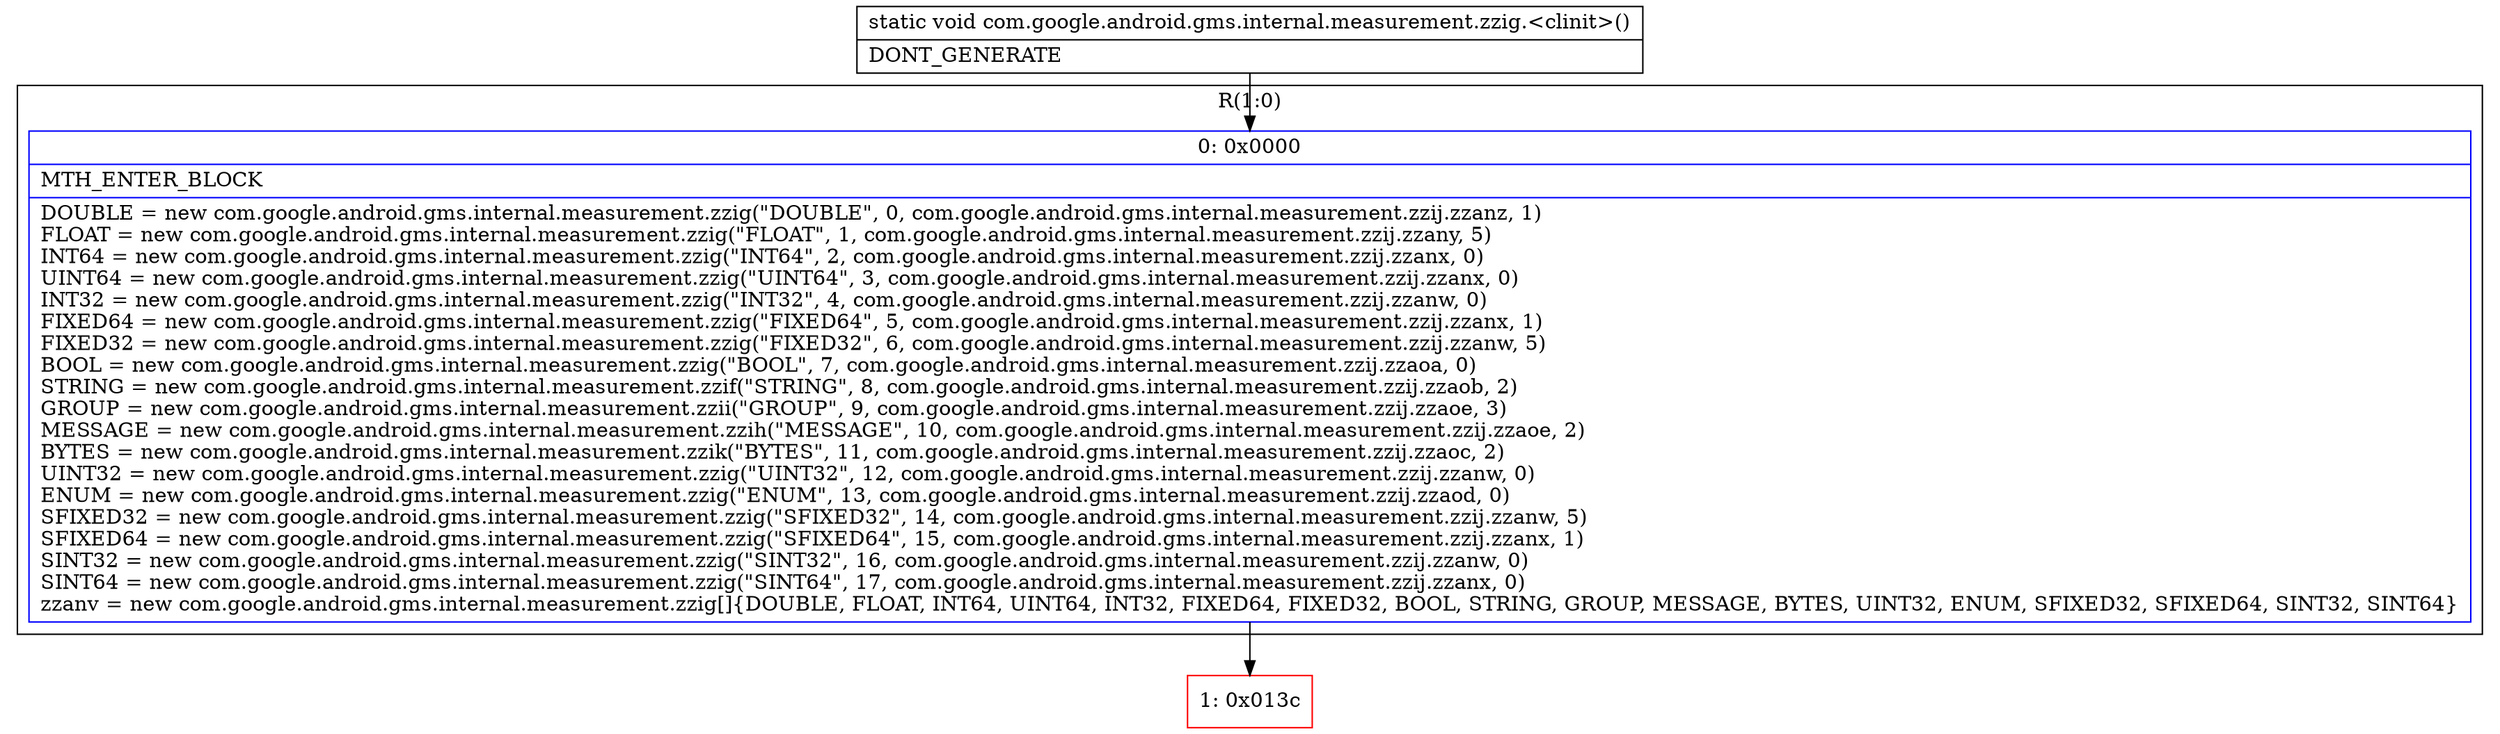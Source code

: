 digraph "CFG forcom.google.android.gms.internal.measurement.zzig.\<clinit\>()V" {
subgraph cluster_Region_213048395 {
label = "R(1:0)";
node [shape=record,color=blue];
Node_0 [shape=record,label="{0\:\ 0x0000|MTH_ENTER_BLOCK\l|DOUBLE = new com.google.android.gms.internal.measurement.zzig(\"DOUBLE\", 0, com.google.android.gms.internal.measurement.zzij.zzanz, 1)\lFLOAT = new com.google.android.gms.internal.measurement.zzig(\"FLOAT\", 1, com.google.android.gms.internal.measurement.zzij.zzany, 5)\lINT64 = new com.google.android.gms.internal.measurement.zzig(\"INT64\", 2, com.google.android.gms.internal.measurement.zzij.zzanx, 0)\lUINT64 = new com.google.android.gms.internal.measurement.zzig(\"UINT64\", 3, com.google.android.gms.internal.measurement.zzij.zzanx, 0)\lINT32 = new com.google.android.gms.internal.measurement.zzig(\"INT32\", 4, com.google.android.gms.internal.measurement.zzij.zzanw, 0)\lFIXED64 = new com.google.android.gms.internal.measurement.zzig(\"FIXED64\", 5, com.google.android.gms.internal.measurement.zzij.zzanx, 1)\lFIXED32 = new com.google.android.gms.internal.measurement.zzig(\"FIXED32\", 6, com.google.android.gms.internal.measurement.zzij.zzanw, 5)\lBOOL = new com.google.android.gms.internal.measurement.zzig(\"BOOL\", 7, com.google.android.gms.internal.measurement.zzij.zzaoa, 0)\lSTRING = new com.google.android.gms.internal.measurement.zzif(\"STRING\", 8, com.google.android.gms.internal.measurement.zzij.zzaob, 2)\lGROUP = new com.google.android.gms.internal.measurement.zzii(\"GROUP\", 9, com.google.android.gms.internal.measurement.zzij.zzaoe, 3)\lMESSAGE = new com.google.android.gms.internal.measurement.zzih(\"MESSAGE\", 10, com.google.android.gms.internal.measurement.zzij.zzaoe, 2)\lBYTES = new com.google.android.gms.internal.measurement.zzik(\"BYTES\", 11, com.google.android.gms.internal.measurement.zzij.zzaoc, 2)\lUINT32 = new com.google.android.gms.internal.measurement.zzig(\"UINT32\", 12, com.google.android.gms.internal.measurement.zzij.zzanw, 0)\lENUM = new com.google.android.gms.internal.measurement.zzig(\"ENUM\", 13, com.google.android.gms.internal.measurement.zzij.zzaod, 0)\lSFIXED32 = new com.google.android.gms.internal.measurement.zzig(\"SFIXED32\", 14, com.google.android.gms.internal.measurement.zzij.zzanw, 5)\lSFIXED64 = new com.google.android.gms.internal.measurement.zzig(\"SFIXED64\", 15, com.google.android.gms.internal.measurement.zzij.zzanx, 1)\lSINT32 = new com.google.android.gms.internal.measurement.zzig(\"SINT32\", 16, com.google.android.gms.internal.measurement.zzij.zzanw, 0)\lSINT64 = new com.google.android.gms.internal.measurement.zzig(\"SINT64\", 17, com.google.android.gms.internal.measurement.zzij.zzanx, 0)\lzzanv = new com.google.android.gms.internal.measurement.zzig[]\{DOUBLE, FLOAT, INT64, UINT64, INT32, FIXED64, FIXED32, BOOL, STRING, GROUP, MESSAGE, BYTES, UINT32, ENUM, SFIXED32, SFIXED64, SINT32, SINT64\}\l}"];
}
Node_1 [shape=record,color=red,label="{1\:\ 0x013c}"];
MethodNode[shape=record,label="{static void com.google.android.gms.internal.measurement.zzig.\<clinit\>()  | DONT_GENERATE\l}"];
MethodNode -> Node_0;
Node_0 -> Node_1;
}

